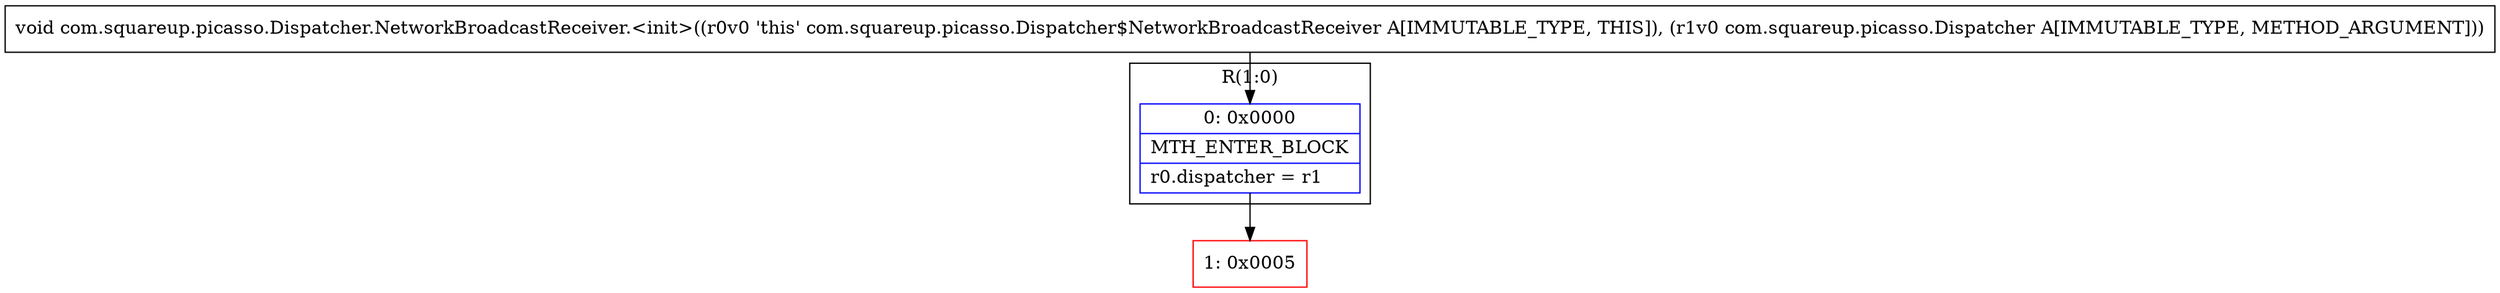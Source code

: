 digraph "CFG forcom.squareup.picasso.Dispatcher.NetworkBroadcastReceiver.\<init\>(Lcom\/squareup\/picasso\/Dispatcher;)V" {
subgraph cluster_Region_747030487 {
label = "R(1:0)";
node [shape=record,color=blue];
Node_0 [shape=record,label="{0\:\ 0x0000|MTH_ENTER_BLOCK\l|r0.dispatcher = r1\l}"];
}
Node_1 [shape=record,color=red,label="{1\:\ 0x0005}"];
MethodNode[shape=record,label="{void com.squareup.picasso.Dispatcher.NetworkBroadcastReceiver.\<init\>((r0v0 'this' com.squareup.picasso.Dispatcher$NetworkBroadcastReceiver A[IMMUTABLE_TYPE, THIS]), (r1v0 com.squareup.picasso.Dispatcher A[IMMUTABLE_TYPE, METHOD_ARGUMENT])) }"];
MethodNode -> Node_0;
Node_0 -> Node_1;
}

